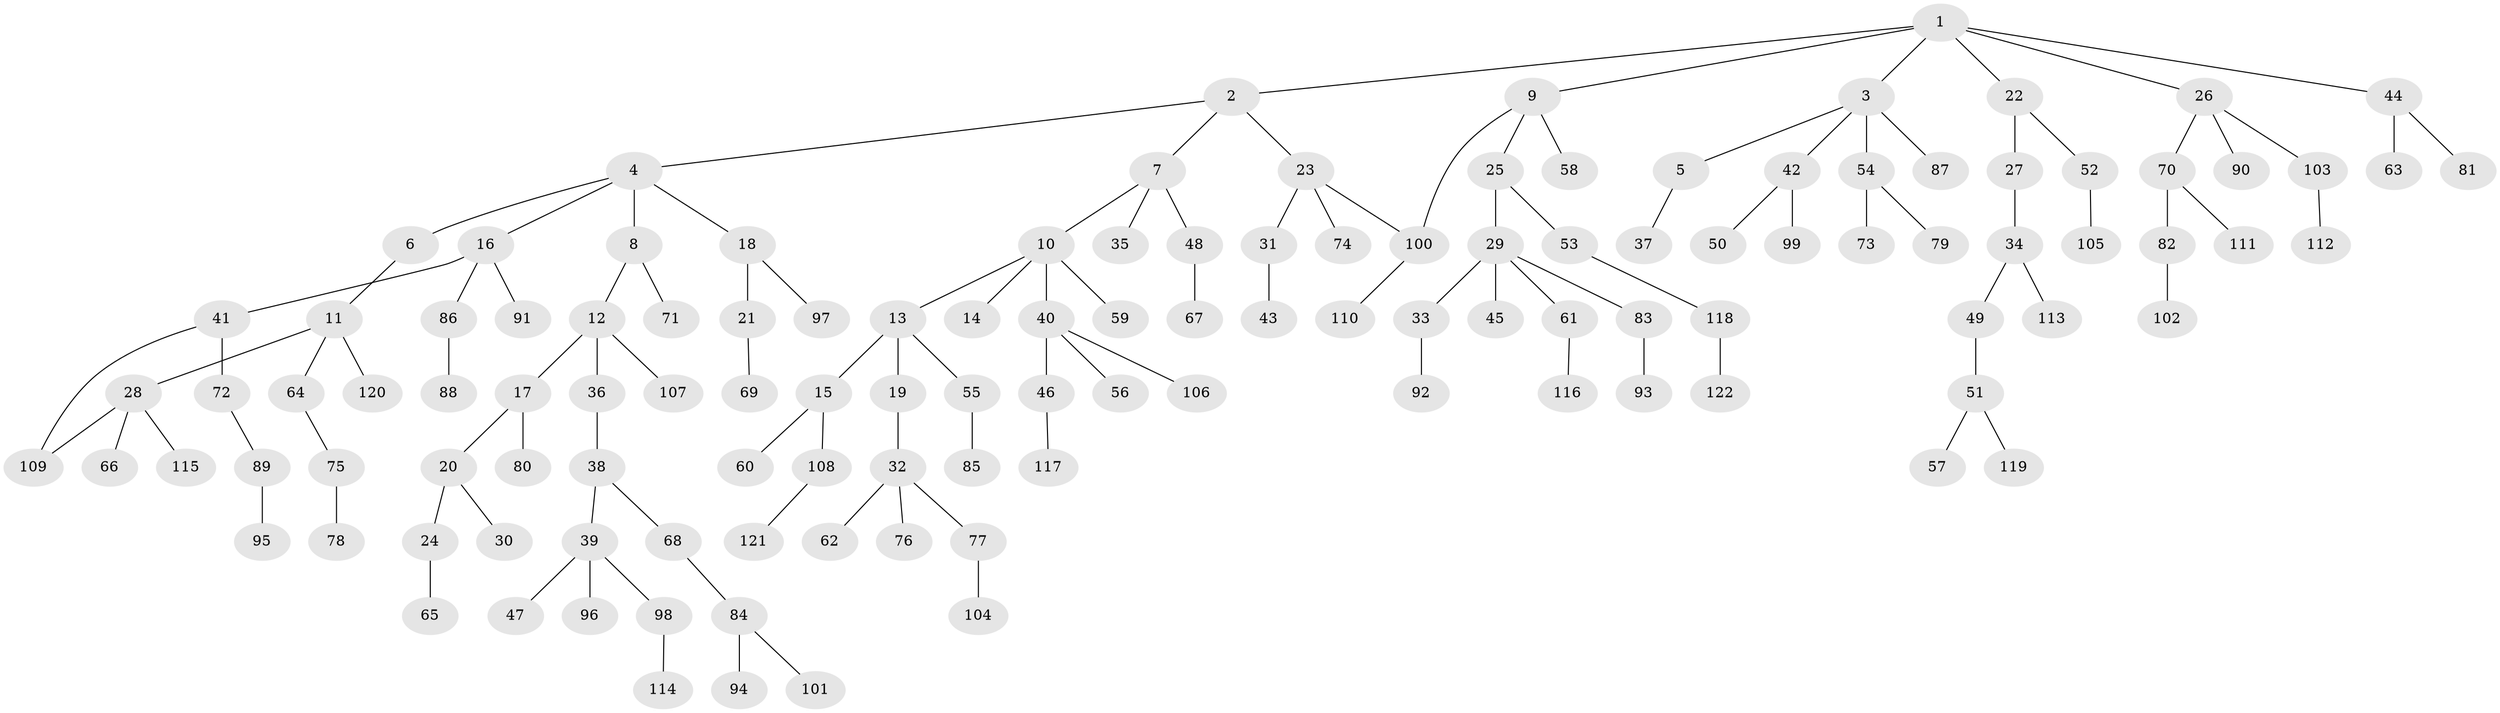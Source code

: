 // Generated by graph-tools (version 1.1) at 2025/10/02/27/25 16:10:51]
// undirected, 122 vertices, 123 edges
graph export_dot {
graph [start="1"]
  node [color=gray90,style=filled];
  1;
  2;
  3;
  4;
  5;
  6;
  7;
  8;
  9;
  10;
  11;
  12;
  13;
  14;
  15;
  16;
  17;
  18;
  19;
  20;
  21;
  22;
  23;
  24;
  25;
  26;
  27;
  28;
  29;
  30;
  31;
  32;
  33;
  34;
  35;
  36;
  37;
  38;
  39;
  40;
  41;
  42;
  43;
  44;
  45;
  46;
  47;
  48;
  49;
  50;
  51;
  52;
  53;
  54;
  55;
  56;
  57;
  58;
  59;
  60;
  61;
  62;
  63;
  64;
  65;
  66;
  67;
  68;
  69;
  70;
  71;
  72;
  73;
  74;
  75;
  76;
  77;
  78;
  79;
  80;
  81;
  82;
  83;
  84;
  85;
  86;
  87;
  88;
  89;
  90;
  91;
  92;
  93;
  94;
  95;
  96;
  97;
  98;
  99;
  100;
  101;
  102;
  103;
  104;
  105;
  106;
  107;
  108;
  109;
  110;
  111;
  112;
  113;
  114;
  115;
  116;
  117;
  118;
  119;
  120;
  121;
  122;
  1 -- 2;
  1 -- 3;
  1 -- 9;
  1 -- 22;
  1 -- 26;
  1 -- 44;
  2 -- 4;
  2 -- 7;
  2 -- 23;
  3 -- 5;
  3 -- 42;
  3 -- 54;
  3 -- 87;
  4 -- 6;
  4 -- 8;
  4 -- 16;
  4 -- 18;
  5 -- 37;
  6 -- 11;
  7 -- 10;
  7 -- 35;
  7 -- 48;
  8 -- 12;
  8 -- 71;
  9 -- 25;
  9 -- 58;
  9 -- 100;
  10 -- 13;
  10 -- 14;
  10 -- 40;
  10 -- 59;
  11 -- 28;
  11 -- 64;
  11 -- 120;
  12 -- 17;
  12 -- 36;
  12 -- 107;
  13 -- 15;
  13 -- 19;
  13 -- 55;
  15 -- 60;
  15 -- 108;
  16 -- 41;
  16 -- 86;
  16 -- 91;
  17 -- 20;
  17 -- 80;
  18 -- 21;
  18 -- 97;
  19 -- 32;
  20 -- 24;
  20 -- 30;
  21 -- 69;
  22 -- 27;
  22 -- 52;
  23 -- 31;
  23 -- 74;
  23 -- 100;
  24 -- 65;
  25 -- 29;
  25 -- 53;
  26 -- 70;
  26 -- 90;
  26 -- 103;
  27 -- 34;
  28 -- 66;
  28 -- 109;
  28 -- 115;
  29 -- 33;
  29 -- 45;
  29 -- 61;
  29 -- 83;
  31 -- 43;
  32 -- 62;
  32 -- 76;
  32 -- 77;
  33 -- 92;
  34 -- 49;
  34 -- 113;
  36 -- 38;
  38 -- 39;
  38 -- 68;
  39 -- 47;
  39 -- 96;
  39 -- 98;
  40 -- 46;
  40 -- 56;
  40 -- 106;
  41 -- 72;
  41 -- 109;
  42 -- 50;
  42 -- 99;
  44 -- 63;
  44 -- 81;
  46 -- 117;
  48 -- 67;
  49 -- 51;
  51 -- 57;
  51 -- 119;
  52 -- 105;
  53 -- 118;
  54 -- 73;
  54 -- 79;
  55 -- 85;
  61 -- 116;
  64 -- 75;
  68 -- 84;
  70 -- 82;
  70 -- 111;
  72 -- 89;
  75 -- 78;
  77 -- 104;
  82 -- 102;
  83 -- 93;
  84 -- 94;
  84 -- 101;
  86 -- 88;
  89 -- 95;
  98 -- 114;
  100 -- 110;
  103 -- 112;
  108 -- 121;
  118 -- 122;
}
